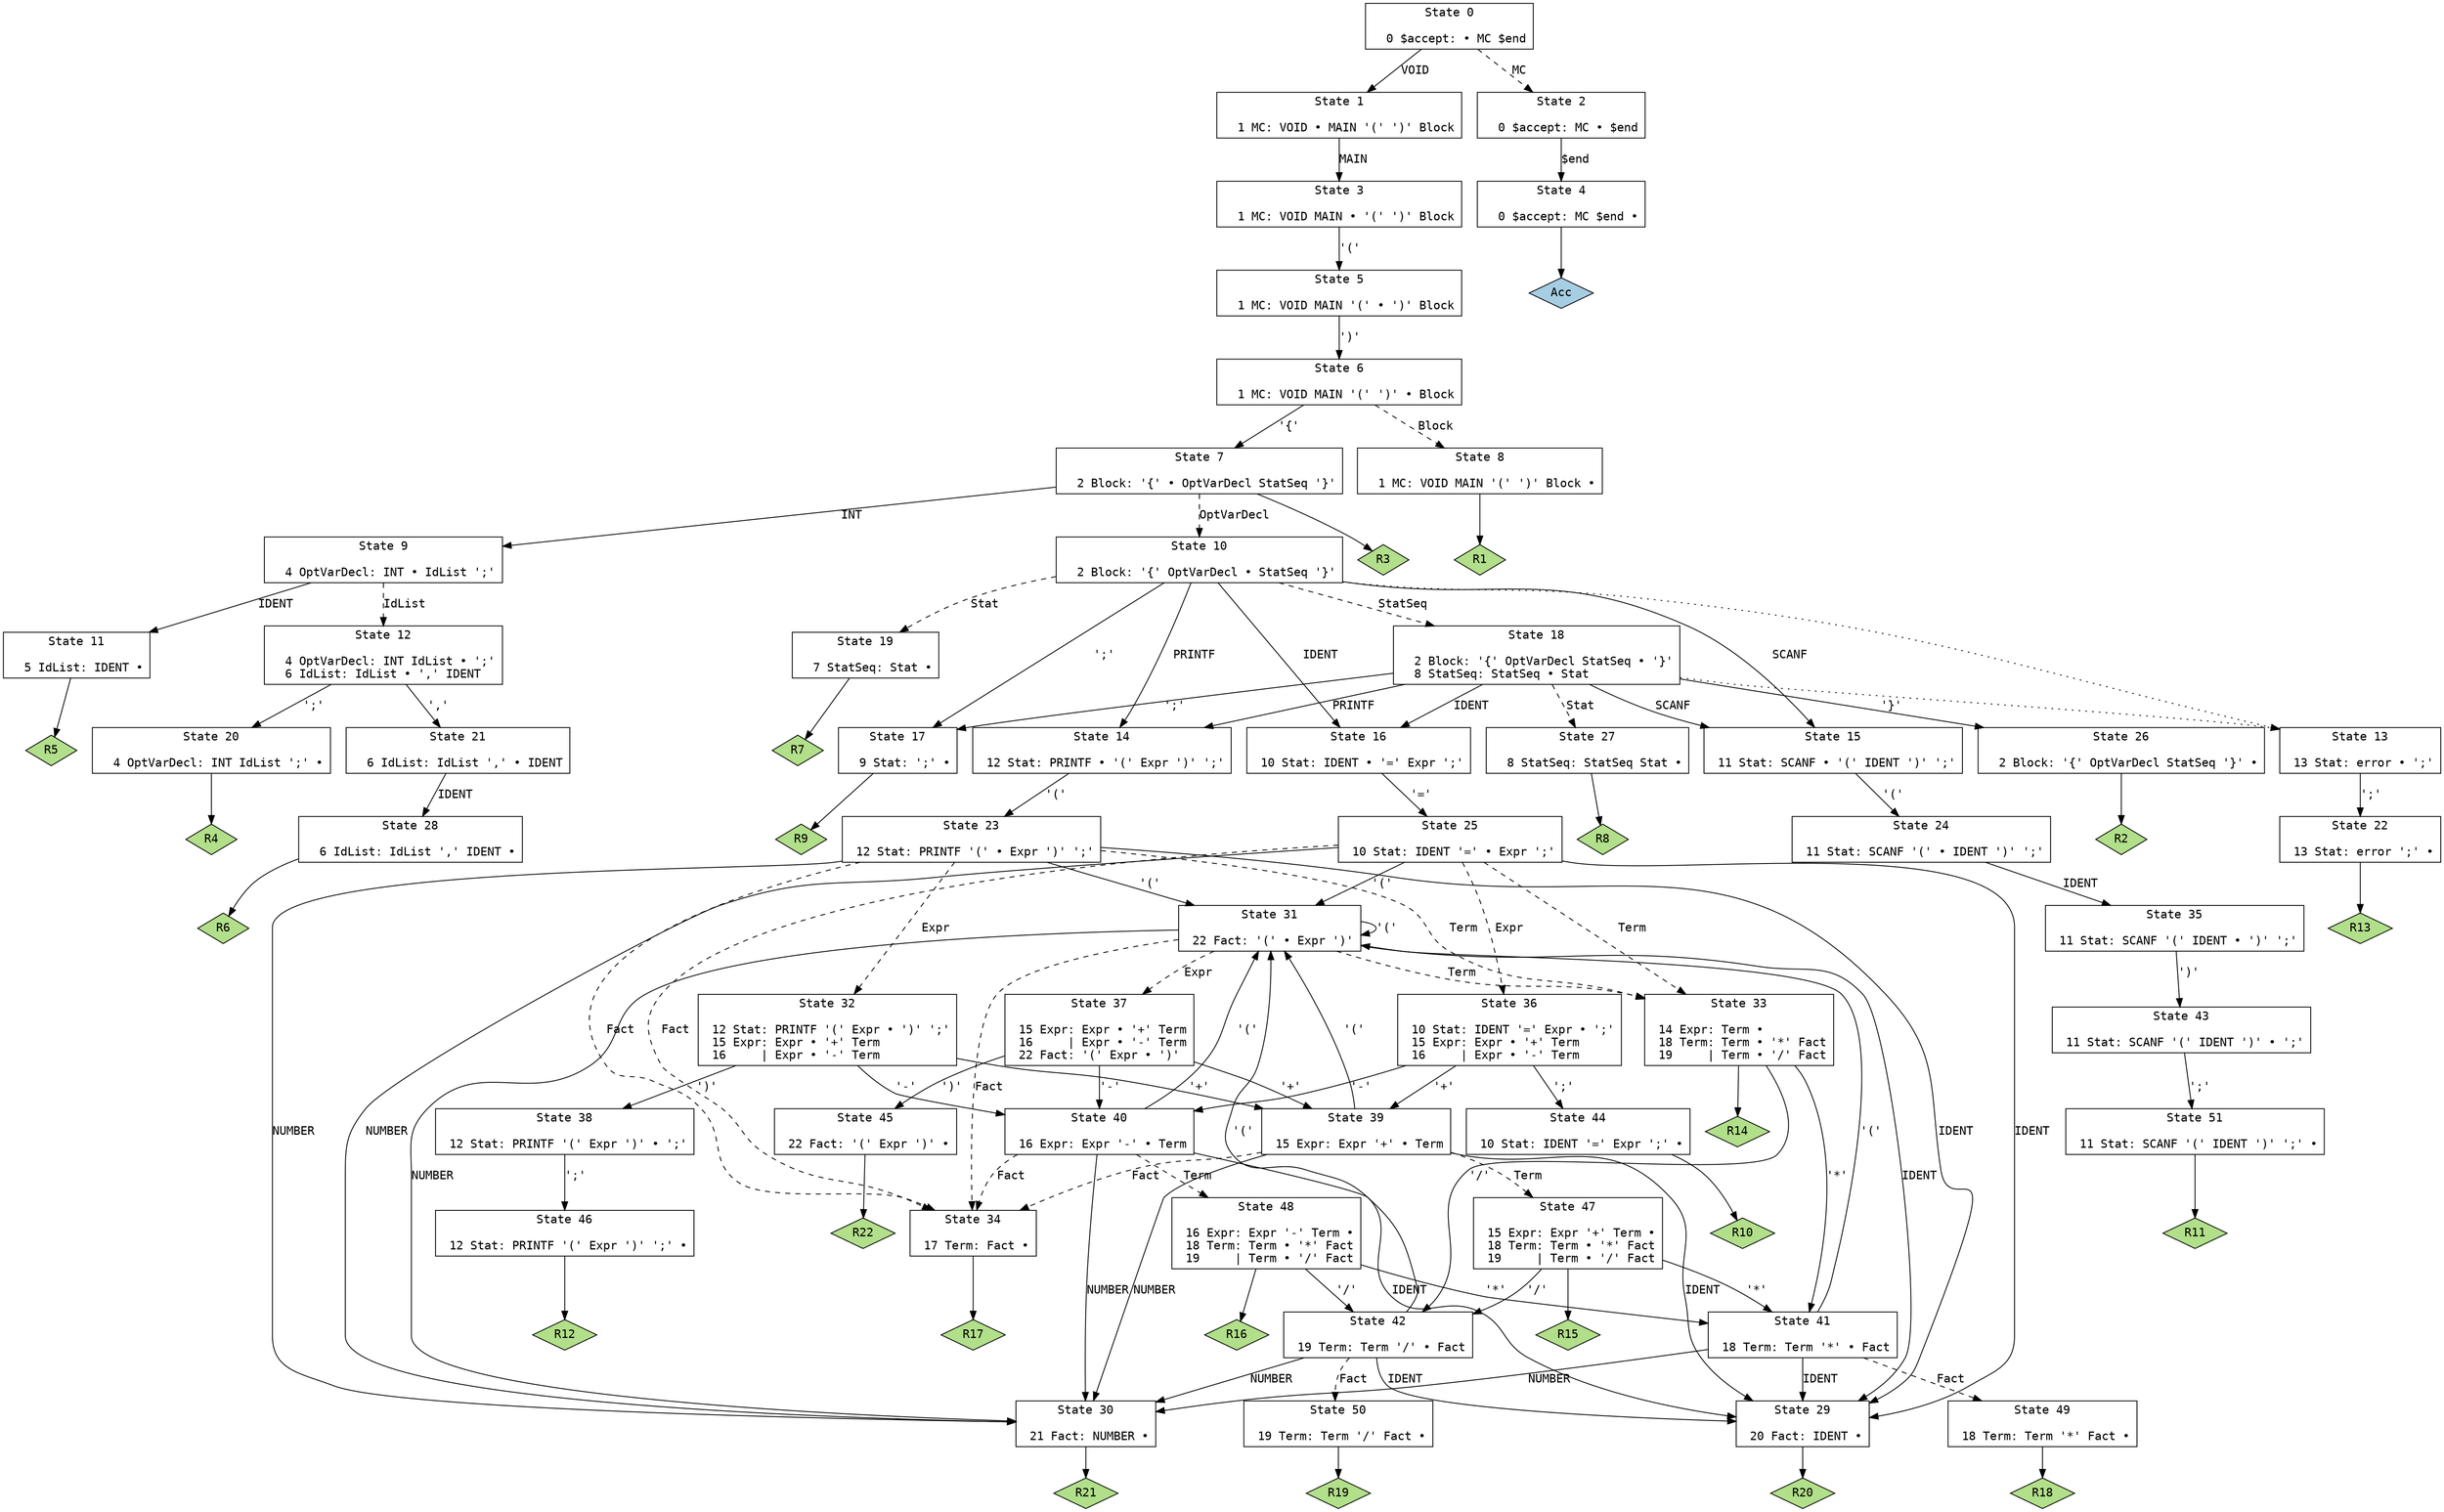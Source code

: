 // Generated by GNU Bison 3.8.2.
// Report bugs to <bug-bison@gnu.org>.
// Home page: <https://www.gnu.org/software/bison/>.

digraph "MiniC.y"
{
  node [fontname = courier, shape = box, colorscheme = paired6]
  edge [fontname = courier]

  0 [label="State 0\n\l  0 $accept: • MC $end\l"]
  0 -> 1 [style=solid label="VOID"]
  0 -> 2 [style=dashed label="MC"]
  1 [label="State 1\n\l  1 MC: VOID • MAIN '(' ')' Block\l"]
  1 -> 3 [style=solid label="MAIN"]
  2 [label="State 2\n\l  0 $accept: MC • $end\l"]
  2 -> 4 [style=solid label="$end"]
  3 [label="State 3\n\l  1 MC: VOID MAIN • '(' ')' Block\l"]
  3 -> 5 [style=solid label="'('"]
  4 [label="State 4\n\l  0 $accept: MC $end •\l"]
  4 -> "4R0" [style=solid]
 "4R0" [label="Acc", fillcolor=1, shape=diamond, style=filled]
  5 [label="State 5\n\l  1 MC: VOID MAIN '(' • ')' Block\l"]
  5 -> 6 [style=solid label="')'"]
  6 [label="State 6\n\l  1 MC: VOID MAIN '(' ')' • Block\l"]
  6 -> 7 [style=solid label="'{'"]
  6 -> 8 [style=dashed label="Block"]
  7 [label="State 7\n\l  2 Block: '{' • OptVarDecl StatSeq '}'\l"]
  7 -> 9 [style=solid label="INT"]
  7 -> 10 [style=dashed label="OptVarDecl"]
  7 -> "7R3" [style=solid]
 "7R3" [label="R3", fillcolor=3, shape=diamond, style=filled]
  8 [label="State 8\n\l  1 MC: VOID MAIN '(' ')' Block •\l"]
  8 -> "8R1" [style=solid]
 "8R1" [label="R1", fillcolor=3, shape=diamond, style=filled]
  9 [label="State 9\n\l  4 OptVarDecl: INT • IdList ';'\l"]
  9 -> 11 [style=solid label="IDENT"]
  9 -> 12 [style=dashed label="IdList"]
  10 [label="State 10\n\l  2 Block: '{' OptVarDecl • StatSeq '}'\l"]
  10 -> 13 [style=dotted]
  10 -> 14 [style=solid label="PRINTF"]
  10 -> 15 [style=solid label="SCANF"]
  10 -> 16 [style=solid label="IDENT"]
  10 -> 17 [style=solid label="';'"]
  10 -> 18 [style=dashed label="StatSeq"]
  10 -> 19 [style=dashed label="Stat"]
  11 [label="State 11\n\l  5 IdList: IDENT •\l"]
  11 -> "11R5" [style=solid]
 "11R5" [label="R5", fillcolor=3, shape=diamond, style=filled]
  12 [label="State 12\n\l  4 OptVarDecl: INT IdList • ';'\l  6 IdList: IdList • ',' IDENT\l"]
  12 -> 20 [style=solid label="';'"]
  12 -> 21 [style=solid label="','"]
  13 [label="State 13\n\l 13 Stat: error • ';'\l"]
  13 -> 22 [style=solid label="';'"]
  14 [label="State 14\n\l 12 Stat: PRINTF • '(' Expr ')' ';'\l"]
  14 -> 23 [style=solid label="'('"]
  15 [label="State 15\n\l 11 Stat: SCANF • '(' IDENT ')' ';'\l"]
  15 -> 24 [style=solid label="'('"]
  16 [label="State 16\n\l 10 Stat: IDENT • '=' Expr ';'\l"]
  16 -> 25 [style=solid label="'='"]
  17 [label="State 17\n\l  9 Stat: ';' •\l"]
  17 -> "17R9" [style=solid]
 "17R9" [label="R9", fillcolor=3, shape=diamond, style=filled]
  18 [label="State 18\n\l  2 Block: '{' OptVarDecl StatSeq • '}'\l  8 StatSeq: StatSeq • Stat\l"]
  18 -> 13 [style=dotted]
  18 -> 14 [style=solid label="PRINTF"]
  18 -> 15 [style=solid label="SCANF"]
  18 -> 16 [style=solid label="IDENT"]
  18 -> 26 [style=solid label="'}'"]
  18 -> 17 [style=solid label="';'"]
  18 -> 27 [style=dashed label="Stat"]
  19 [label="State 19\n\l  7 StatSeq: Stat •\l"]
  19 -> "19R7" [style=solid]
 "19R7" [label="R7", fillcolor=3, shape=diamond, style=filled]
  20 [label="State 20\n\l  4 OptVarDecl: INT IdList ';' •\l"]
  20 -> "20R4" [style=solid]
 "20R4" [label="R4", fillcolor=3, shape=diamond, style=filled]
  21 [label="State 21\n\l  6 IdList: IdList ',' • IDENT\l"]
  21 -> 28 [style=solid label="IDENT"]
  22 [label="State 22\n\l 13 Stat: error ';' •\l"]
  22 -> "22R13" [style=solid]
 "22R13" [label="R13", fillcolor=3, shape=diamond, style=filled]
  23 [label="State 23\n\l 12 Stat: PRINTF '(' • Expr ')' ';'\l"]
  23 -> 29 [style=solid label="IDENT"]
  23 -> 30 [style=solid label="NUMBER"]
  23 -> 31 [style=solid label="'('"]
  23 -> 32 [style=dashed label="Expr"]
  23 -> 33 [style=dashed label="Term"]
  23 -> 34 [style=dashed label="Fact"]
  24 [label="State 24\n\l 11 Stat: SCANF '(' • IDENT ')' ';'\l"]
  24 -> 35 [style=solid label="IDENT"]
  25 [label="State 25\n\l 10 Stat: IDENT '=' • Expr ';'\l"]
  25 -> 29 [style=solid label="IDENT"]
  25 -> 30 [style=solid label="NUMBER"]
  25 -> 31 [style=solid label="'('"]
  25 -> 36 [style=dashed label="Expr"]
  25 -> 33 [style=dashed label="Term"]
  25 -> 34 [style=dashed label="Fact"]
  26 [label="State 26\n\l  2 Block: '{' OptVarDecl StatSeq '}' •\l"]
  26 -> "26R2" [style=solid]
 "26R2" [label="R2", fillcolor=3, shape=diamond, style=filled]
  27 [label="State 27\n\l  8 StatSeq: StatSeq Stat •\l"]
  27 -> "27R8" [style=solid]
 "27R8" [label="R8", fillcolor=3, shape=diamond, style=filled]
  28 [label="State 28\n\l  6 IdList: IdList ',' IDENT •\l"]
  28 -> "28R6" [style=solid]
 "28R6" [label="R6", fillcolor=3, shape=diamond, style=filled]
  29 [label="State 29\n\l 20 Fact: IDENT •\l"]
  29 -> "29R20" [style=solid]
 "29R20" [label="R20", fillcolor=3, shape=diamond, style=filled]
  30 [label="State 30\n\l 21 Fact: NUMBER •\l"]
  30 -> "30R21" [style=solid]
 "30R21" [label="R21", fillcolor=3, shape=diamond, style=filled]
  31 [label="State 31\n\l 22 Fact: '(' • Expr ')'\l"]
  31 -> 29 [style=solid label="IDENT"]
  31 -> 30 [style=solid label="NUMBER"]
  31 -> 31 [style=solid label="'('"]
  31 -> 37 [style=dashed label="Expr"]
  31 -> 33 [style=dashed label="Term"]
  31 -> 34 [style=dashed label="Fact"]
  32 [label="State 32\n\l 12 Stat: PRINTF '(' Expr • ')' ';'\l 15 Expr: Expr • '+' Term\l 16     | Expr • '-' Term\l"]
  32 -> 38 [style=solid label="')'"]
  32 -> 39 [style=solid label="'+'"]
  32 -> 40 [style=solid label="'-'"]
  33 [label="State 33\n\l 14 Expr: Term •\l 18 Term: Term • '*' Fact\l 19     | Term • '/' Fact\l"]
  33 -> 41 [style=solid label="'*'"]
  33 -> 42 [style=solid label="'/'"]
  33 -> "33R14" [style=solid]
 "33R14" [label="R14", fillcolor=3, shape=diamond, style=filled]
  34 [label="State 34\n\l 17 Term: Fact •\l"]
  34 -> "34R17" [style=solid]
 "34R17" [label="R17", fillcolor=3, shape=diamond, style=filled]
  35 [label="State 35\n\l 11 Stat: SCANF '(' IDENT • ')' ';'\l"]
  35 -> 43 [style=solid label="')'"]
  36 [label="State 36\n\l 10 Stat: IDENT '=' Expr • ';'\l 15 Expr: Expr • '+' Term\l 16     | Expr • '-' Term\l"]
  36 -> 44 [style=solid label="';'"]
  36 -> 39 [style=solid label="'+'"]
  36 -> 40 [style=solid label="'-'"]
  37 [label="State 37\n\l 15 Expr: Expr • '+' Term\l 16     | Expr • '-' Term\l 22 Fact: '(' Expr • ')'\l"]
  37 -> 45 [style=solid label="')'"]
  37 -> 39 [style=solid label="'+'"]
  37 -> 40 [style=solid label="'-'"]
  38 [label="State 38\n\l 12 Stat: PRINTF '(' Expr ')' • ';'\l"]
  38 -> 46 [style=solid label="';'"]
  39 [label="State 39\n\l 15 Expr: Expr '+' • Term\l"]
  39 -> 29 [style=solid label="IDENT"]
  39 -> 30 [style=solid label="NUMBER"]
  39 -> 31 [style=solid label="'('"]
  39 -> 47 [style=dashed label="Term"]
  39 -> 34 [style=dashed label="Fact"]
  40 [label="State 40\n\l 16 Expr: Expr '-' • Term\l"]
  40 -> 29 [style=solid label="IDENT"]
  40 -> 30 [style=solid label="NUMBER"]
  40 -> 31 [style=solid label="'('"]
  40 -> 48 [style=dashed label="Term"]
  40 -> 34 [style=dashed label="Fact"]
  41 [label="State 41\n\l 18 Term: Term '*' • Fact\l"]
  41 -> 29 [style=solid label="IDENT"]
  41 -> 30 [style=solid label="NUMBER"]
  41 -> 31 [style=solid label="'('"]
  41 -> 49 [style=dashed label="Fact"]
  42 [label="State 42\n\l 19 Term: Term '/' • Fact\l"]
  42 -> 29 [style=solid label="IDENT"]
  42 -> 30 [style=solid label="NUMBER"]
  42 -> 31 [style=solid label="'('"]
  42 -> 50 [style=dashed label="Fact"]
  43 [label="State 43\n\l 11 Stat: SCANF '(' IDENT ')' • ';'\l"]
  43 -> 51 [style=solid label="';'"]
  44 [label="State 44\n\l 10 Stat: IDENT '=' Expr ';' •\l"]
  44 -> "44R10" [style=solid]
 "44R10" [label="R10", fillcolor=3, shape=diamond, style=filled]
  45 [label="State 45\n\l 22 Fact: '(' Expr ')' •\l"]
  45 -> "45R22" [style=solid]
 "45R22" [label="R22", fillcolor=3, shape=diamond, style=filled]
  46 [label="State 46\n\l 12 Stat: PRINTF '(' Expr ')' ';' •\l"]
  46 -> "46R12" [style=solid]
 "46R12" [label="R12", fillcolor=3, shape=diamond, style=filled]
  47 [label="State 47\n\l 15 Expr: Expr '+' Term •\l 18 Term: Term • '*' Fact\l 19     | Term • '/' Fact\l"]
  47 -> 41 [style=solid label="'*'"]
  47 -> 42 [style=solid label="'/'"]
  47 -> "47R15" [style=solid]
 "47R15" [label="R15", fillcolor=3, shape=diamond, style=filled]
  48 [label="State 48\n\l 16 Expr: Expr '-' Term •\l 18 Term: Term • '*' Fact\l 19     | Term • '/' Fact\l"]
  48 -> 41 [style=solid label="'*'"]
  48 -> 42 [style=solid label="'/'"]
  48 -> "48R16" [style=solid]
 "48R16" [label="R16", fillcolor=3, shape=diamond, style=filled]
  49 [label="State 49\n\l 18 Term: Term '*' Fact •\l"]
  49 -> "49R18" [style=solid]
 "49R18" [label="R18", fillcolor=3, shape=diamond, style=filled]
  50 [label="State 50\n\l 19 Term: Term '/' Fact •\l"]
  50 -> "50R19" [style=solid]
 "50R19" [label="R19", fillcolor=3, shape=diamond, style=filled]
  51 [label="State 51\n\l 11 Stat: SCANF '(' IDENT ')' ';' •\l"]
  51 -> "51R11" [style=solid]
 "51R11" [label="R11", fillcolor=3, shape=diamond, style=filled]
}
